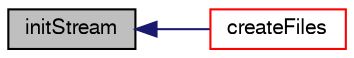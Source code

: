 digraph "initStream"
{
  bgcolor="transparent";
  edge [fontname="FreeSans",fontsize="10",labelfontname="FreeSans",labelfontsize="10"];
  node [fontname="FreeSans",fontsize="10",shape=record];
  rankdir="LR";
  Node41 [label="initStream",height=0.2,width=0.4,color="black", fillcolor="grey75", style="filled", fontcolor="black"];
  Node41 -> Node42 [dir="back",color="midnightblue",fontsize="10",style="solid",fontname="FreeSans"];
  Node42 [label="createFiles",height=0.2,width=0.4,color="red",URL="$a26122.html#a2d6c3afdb1f10dce6be9079532be0091",tooltip="Create the output file. "];
}
